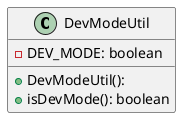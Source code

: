 @startuml
class DevModeUtil {
  + DevModeUtil():
  - DEV_MODE: boolean
  + isDevMode(): boolean
}
@enduml